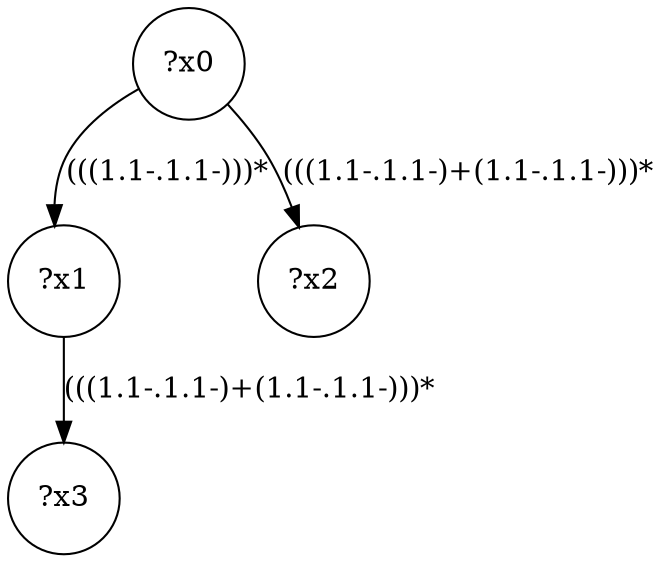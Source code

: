 digraph g {
	x0 [shape=circle, label="?x0"];
	x1 [shape=circle, label="?x1"];
	x0 -> x1 [label="(((1.1-.1.1-)))*"];
	x2 [shape=circle, label="?x2"];
	x0 -> x2 [label="(((1.1-.1.1-)+(1.1-.1.1-)))*"];
	x3 [shape=circle, label="?x3"];
	x1 -> x3 [label="(((1.1-.1.1-)+(1.1-.1.1-)))*"];
}
